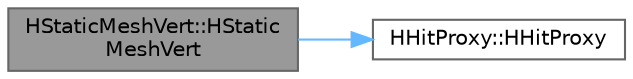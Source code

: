 digraph "HStaticMeshVert::HStaticMeshVert"
{
 // INTERACTIVE_SVG=YES
 // LATEX_PDF_SIZE
  bgcolor="transparent";
  edge [fontname=Helvetica,fontsize=10,labelfontname=Helvetica,labelfontsize=10];
  node [fontname=Helvetica,fontsize=10,shape=box,height=0.2,width=0.4];
  rankdir="LR";
  Node1 [id="Node000001",label="HStaticMeshVert::HStatic\lMeshVert",height=0.2,width=0.4,color="gray40", fillcolor="grey60", style="filled", fontcolor="black",tooltip=" "];
  Node1 -> Node2 [id="edge1_Node000001_Node000002",color="steelblue1",style="solid",tooltip=" "];
  Node2 [id="Node000002",label="HHitProxy::HHitProxy",height=0.2,width=0.4,color="grey40", fillcolor="white", style="filled",URL="$df/dfa/classHHitProxy.html#a73a89080ffbfb03f68be6c5be4db0cfe",tooltip=" "];
}
